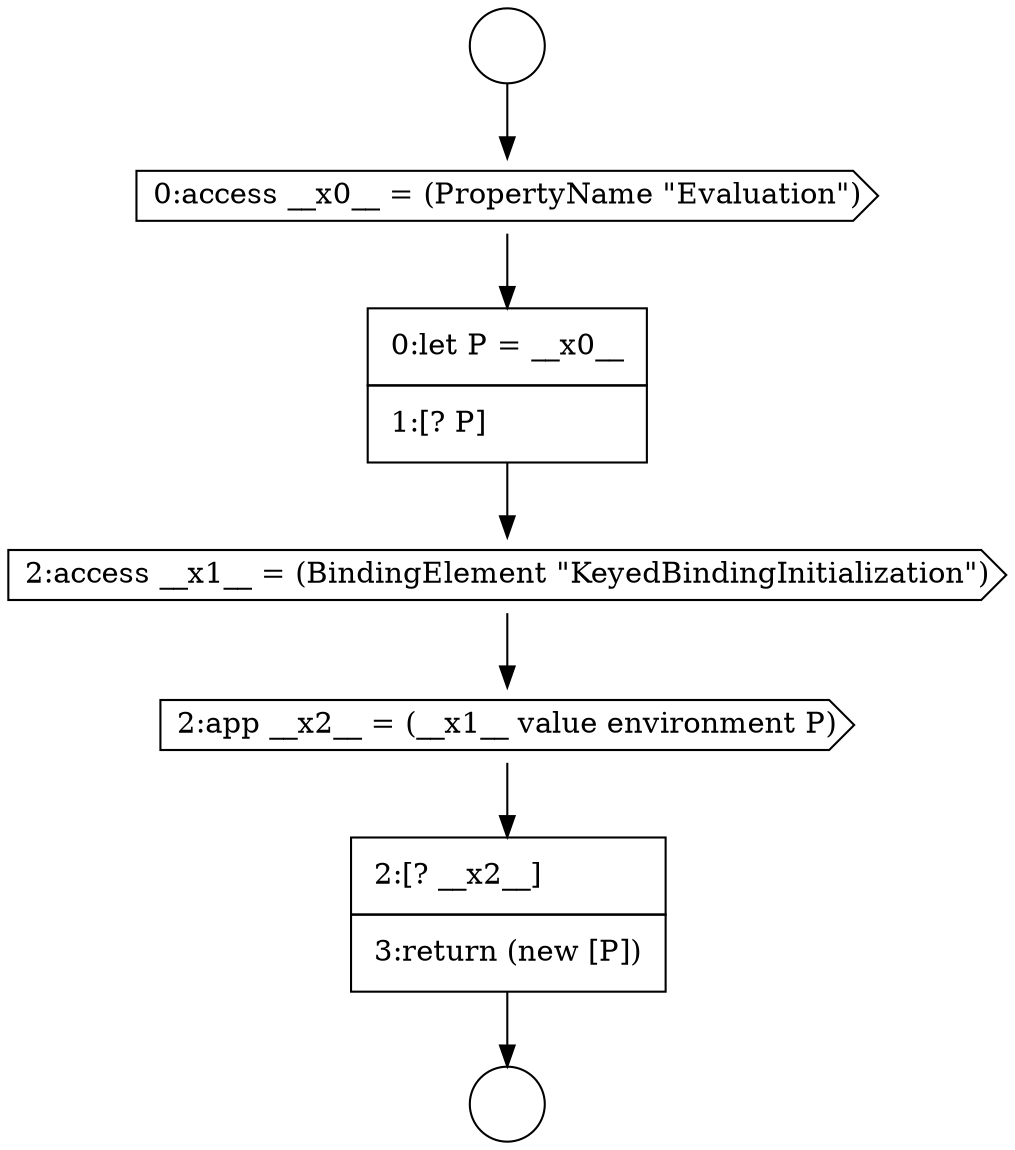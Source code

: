 digraph {
  node6253 [shape=circle label=" " color="black" fillcolor="white" style=filled]
  node6256 [shape=cds, label=<<font color="black">2:access __x1__ = (BindingElement &quot;KeyedBindingInitialization&quot;)</font>> color="black" fillcolor="white" style=filled]
  node6255 [shape=none, margin=0, label=<<font color="black">
    <table border="0" cellborder="1" cellspacing="0" cellpadding="10">
      <tr><td align="left">0:let P = __x0__</td></tr>
      <tr><td align="left">1:[? P]</td></tr>
    </table>
  </font>> color="black" fillcolor="white" style=filled]
  node6258 [shape=none, margin=0, label=<<font color="black">
    <table border="0" cellborder="1" cellspacing="0" cellpadding="10">
      <tr><td align="left">2:[? __x2__]</td></tr>
      <tr><td align="left">3:return (new [P])</td></tr>
    </table>
  </font>> color="black" fillcolor="white" style=filled]
  node6254 [shape=cds, label=<<font color="black">0:access __x0__ = (PropertyName &quot;Evaluation&quot;)</font>> color="black" fillcolor="white" style=filled]
  node6257 [shape=cds, label=<<font color="black">2:app __x2__ = (__x1__ value environment P)</font>> color="black" fillcolor="white" style=filled]
  node6252 [shape=circle label=" " color="black" fillcolor="white" style=filled]
  node6258 -> node6253 [ color="black"]
  node6255 -> node6256 [ color="black"]
  node6254 -> node6255 [ color="black"]
  node6256 -> node6257 [ color="black"]
  node6252 -> node6254 [ color="black"]
  node6257 -> node6258 [ color="black"]
}
